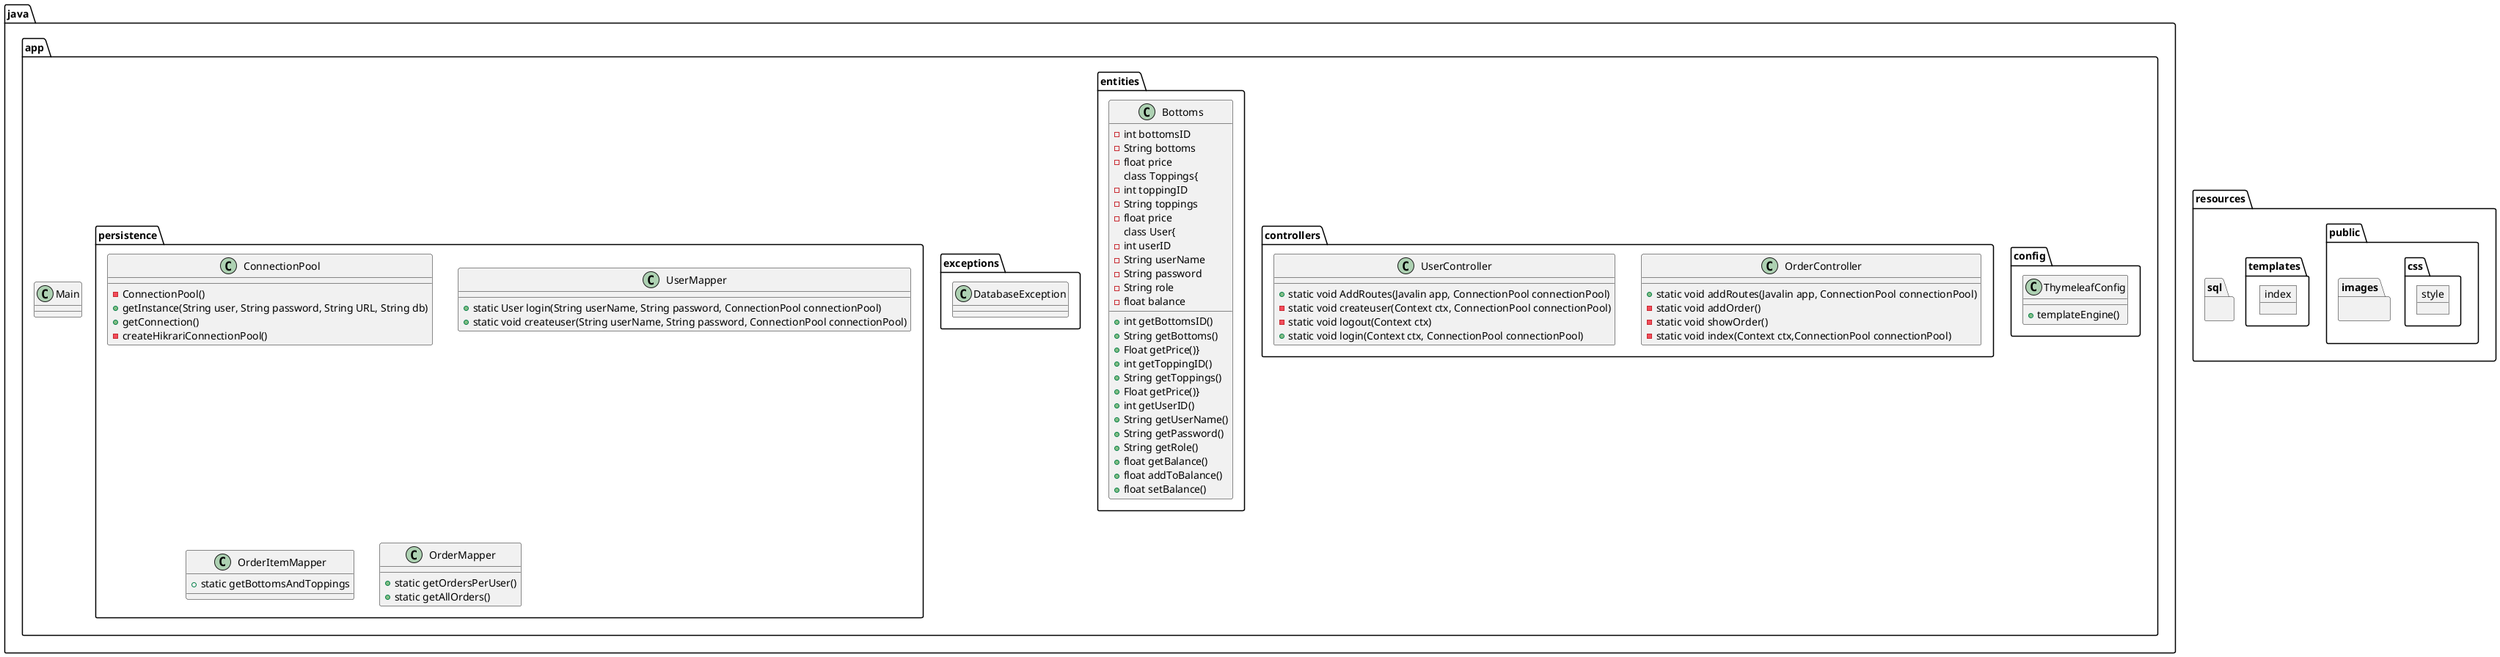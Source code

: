 @startuml
'https://plantuml.com/class-diagram
package java{
package app{
class Main{}

package config{
class ThymeleafConfig{
+templateEngine()
}
}

package controllers{
class OrderController{
+static void addRoutes(Javalin app, ConnectionPool connectionPool)
-static void addOrder()
-static void showOrder()
-static void index(Context ctx,ConnectionPool connectionPool)

}
class UserController{
+static void AddRoutes(Javalin app, ConnectionPool connectionPool)
-static void createuser(Context ctx, ConnectionPool connectionPool)
-static void logout(Context ctx)
+static void login(Context ctx, ConnectionPool connectionPool)
}

}

package entities{
class Bottoms{
-int bottomsID
-String bottoms
-float price
+int getBottomsID()
+String getBottoms()
+Float getPrice()}
class Toppings{
-int toppingID
-String toppings
-float price
+int getToppingID()
+String getToppings()
+Float getPrice()}
class User{
-int userID
-String userName
-String password
-String role
-float balance
+int getUserID()
+String getUserName()
+String getPassword()
+String getRole()
+float getBalance()
+float addToBalance()
+float setBalance()
}
}

package exceptions{
class DatabaseException{}
}

package persistence{
class ConnectionPool{
-ConnectionPool()
+getInstance(String user, String password, String URL, String db)
+getConnection()
-createHikrariConnectionPool()
}
class UserMapper{
+static User login(String userName, String password, ConnectionPool connectionPool)
+static void createuser(String userName, String password, ConnectionPool connectionPool)
}
class OrderItemMapper{
+static getBottomsAndToppings
}
class OrderMapper{
+static getOrdersPerUser()
+static getAllOrders()
}
}
}
}

package resources{
package public{
package css{
object style
}
package images{}
}
package sql{
}
package templates{
object index

}
}
}

@enduml